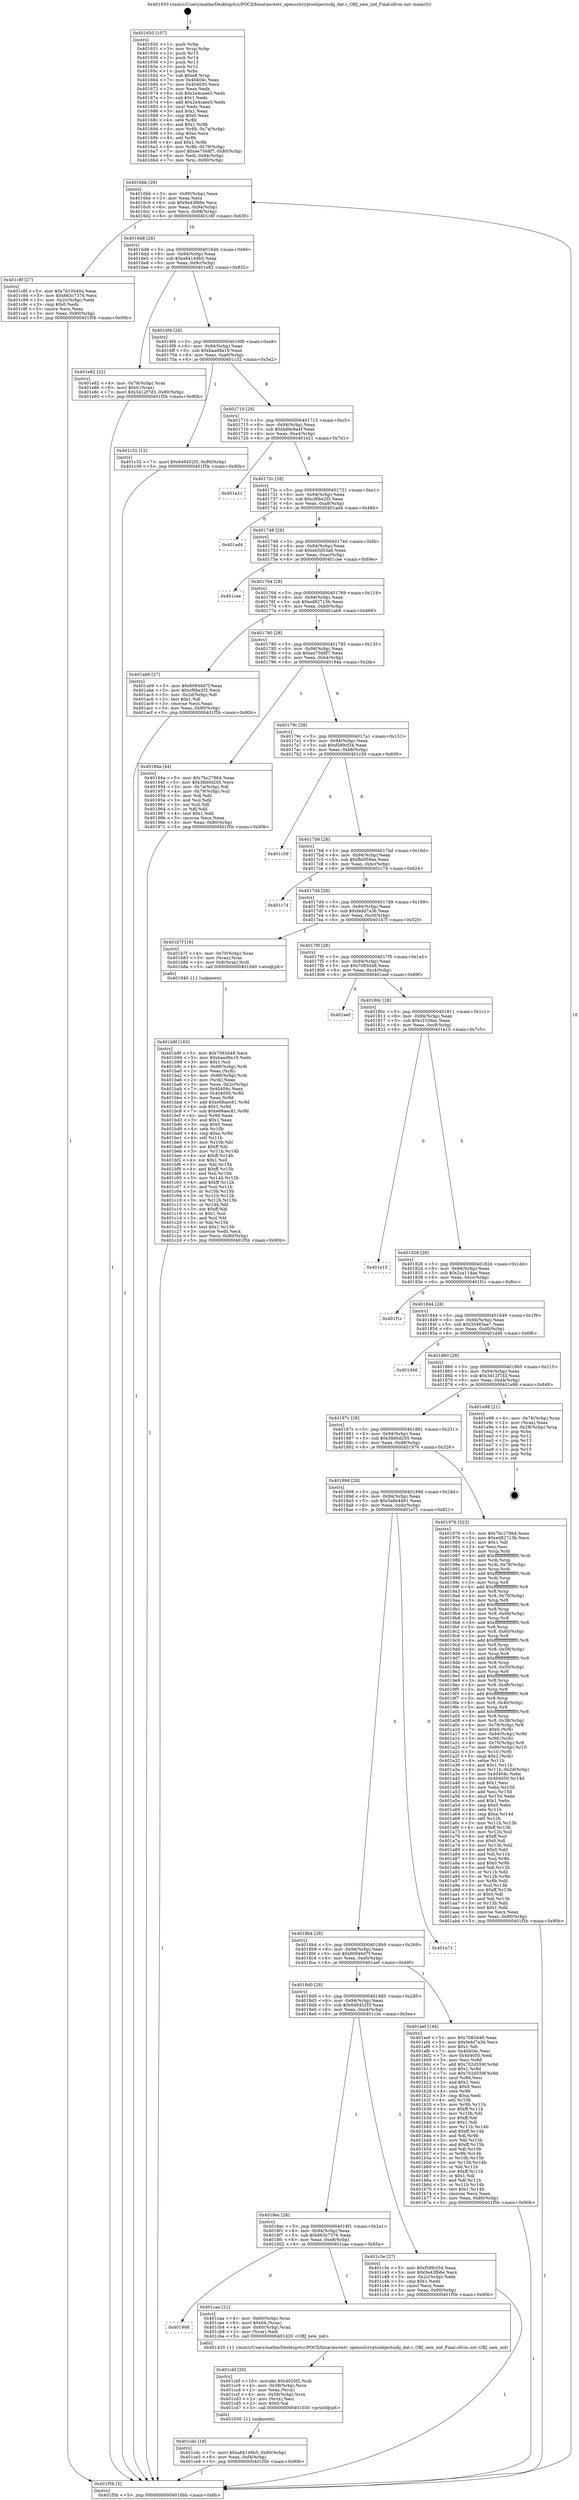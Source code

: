 digraph "0x401650" {
  label = "0x401650 (/mnt/c/Users/mathe/Desktop/tcc/POCII/binaries/extr_opensslcryptoobjectsobj_dat.c_OBJ_new_nid_Final-ollvm.out::main(0))"
  labelloc = "t"
  node[shape=record]

  Entry [label="",width=0.3,height=0.3,shape=circle,fillcolor=black,style=filled]
  "0x4016bb" [label="{
     0x4016bb [29]\l
     | [instrs]\l
     &nbsp;&nbsp;0x4016bb \<+3\>: mov -0x80(%rbp),%eax\l
     &nbsp;&nbsp;0x4016be \<+2\>: mov %eax,%ecx\l
     &nbsp;&nbsp;0x4016c0 \<+6\>: sub $0x9a43fb6e,%ecx\l
     &nbsp;&nbsp;0x4016c6 \<+6\>: mov %eax,-0x94(%rbp)\l
     &nbsp;&nbsp;0x4016cc \<+6\>: mov %ecx,-0x98(%rbp)\l
     &nbsp;&nbsp;0x4016d2 \<+6\>: je 0000000000401c8f \<main+0x63f\>\l
  }"]
  "0x401c8f" [label="{
     0x401c8f [27]\l
     | [instrs]\l
     &nbsp;&nbsp;0x401c8f \<+5\>: mov $0x7d10040a,%eax\l
     &nbsp;&nbsp;0x401c94 \<+5\>: mov $0x663c7376,%ecx\l
     &nbsp;&nbsp;0x401c99 \<+3\>: mov -0x2c(%rbp),%edx\l
     &nbsp;&nbsp;0x401c9c \<+3\>: cmp $0x0,%edx\l
     &nbsp;&nbsp;0x401c9f \<+3\>: cmove %ecx,%eax\l
     &nbsp;&nbsp;0x401ca2 \<+3\>: mov %eax,-0x80(%rbp)\l
     &nbsp;&nbsp;0x401ca5 \<+5\>: jmp 0000000000401f5b \<main+0x90b\>\l
  }"]
  "0x4016d8" [label="{
     0x4016d8 [28]\l
     | [instrs]\l
     &nbsp;&nbsp;0x4016d8 \<+5\>: jmp 00000000004016dd \<main+0x8d\>\l
     &nbsp;&nbsp;0x4016dd \<+6\>: mov -0x94(%rbp),%eax\l
     &nbsp;&nbsp;0x4016e3 \<+5\>: sub $0xa84149b5,%eax\l
     &nbsp;&nbsp;0x4016e8 \<+6\>: mov %eax,-0x9c(%rbp)\l
     &nbsp;&nbsp;0x4016ee \<+6\>: je 0000000000401e82 \<main+0x832\>\l
  }"]
  Exit [label="",width=0.3,height=0.3,shape=circle,fillcolor=black,style=filled,peripheries=2]
  "0x401e82" [label="{
     0x401e82 [22]\l
     | [instrs]\l
     &nbsp;&nbsp;0x401e82 \<+4\>: mov -0x78(%rbp),%rax\l
     &nbsp;&nbsp;0x401e86 \<+6\>: movl $0x0,(%rax)\l
     &nbsp;&nbsp;0x401e8c \<+7\>: movl $0x3412f7d3,-0x80(%rbp)\l
     &nbsp;&nbsp;0x401e93 \<+5\>: jmp 0000000000401f5b \<main+0x90b\>\l
  }"]
  "0x4016f4" [label="{
     0x4016f4 [28]\l
     | [instrs]\l
     &nbsp;&nbsp;0x4016f4 \<+5\>: jmp 00000000004016f9 \<main+0xa9\>\l
     &nbsp;&nbsp;0x4016f9 \<+6\>: mov -0x94(%rbp),%eax\l
     &nbsp;&nbsp;0x4016ff \<+5\>: sub $0xbaad9a19,%eax\l
     &nbsp;&nbsp;0x401704 \<+6\>: mov %eax,-0xa0(%rbp)\l
     &nbsp;&nbsp;0x40170a \<+6\>: je 0000000000401c32 \<main+0x5e2\>\l
  }"]
  "0x401cdc" [label="{
     0x401cdc [18]\l
     | [instrs]\l
     &nbsp;&nbsp;0x401cdc \<+7\>: movl $0xa84149b5,-0x80(%rbp)\l
     &nbsp;&nbsp;0x401ce3 \<+6\>: mov %eax,-0xf4(%rbp)\l
     &nbsp;&nbsp;0x401ce9 \<+5\>: jmp 0000000000401f5b \<main+0x90b\>\l
  }"]
  "0x401c32" [label="{
     0x401c32 [12]\l
     | [instrs]\l
     &nbsp;&nbsp;0x401c32 \<+7\>: movl $0x646452f3,-0x80(%rbp)\l
     &nbsp;&nbsp;0x401c39 \<+5\>: jmp 0000000000401f5b \<main+0x90b\>\l
  }"]
  "0x401710" [label="{
     0x401710 [28]\l
     | [instrs]\l
     &nbsp;&nbsp;0x401710 \<+5\>: jmp 0000000000401715 \<main+0xc5\>\l
     &nbsp;&nbsp;0x401715 \<+6\>: mov -0x94(%rbp),%eax\l
     &nbsp;&nbsp;0x40171b \<+5\>: sub $0xbddc9a4f,%eax\l
     &nbsp;&nbsp;0x401720 \<+6\>: mov %eax,-0xa4(%rbp)\l
     &nbsp;&nbsp;0x401726 \<+6\>: je 0000000000401e21 \<main+0x7d1\>\l
  }"]
  "0x401cbf" [label="{
     0x401cbf [29]\l
     | [instrs]\l
     &nbsp;&nbsp;0x401cbf \<+10\>: movabs $0x4020f2,%rdi\l
     &nbsp;&nbsp;0x401cc9 \<+4\>: mov -0x58(%rbp),%rcx\l
     &nbsp;&nbsp;0x401ccd \<+2\>: mov %eax,(%rcx)\l
     &nbsp;&nbsp;0x401ccf \<+4\>: mov -0x58(%rbp),%rcx\l
     &nbsp;&nbsp;0x401cd3 \<+2\>: mov (%rcx),%esi\l
     &nbsp;&nbsp;0x401cd5 \<+2\>: mov $0x0,%al\l
     &nbsp;&nbsp;0x401cd7 \<+5\>: call 0000000000401030 \<printf@plt\>\l
     | [calls]\l
     &nbsp;&nbsp;0x401030 \{1\} (unknown)\l
  }"]
  "0x401e21" [label="{
     0x401e21\l
  }", style=dashed]
  "0x40172c" [label="{
     0x40172c [28]\l
     | [instrs]\l
     &nbsp;&nbsp;0x40172c \<+5\>: jmp 0000000000401731 \<main+0xe1\>\l
     &nbsp;&nbsp;0x401731 \<+6\>: mov -0x94(%rbp),%eax\l
     &nbsp;&nbsp;0x401737 \<+5\>: sub $0xcf6be2f3,%eax\l
     &nbsp;&nbsp;0x40173c \<+6\>: mov %eax,-0xa8(%rbp)\l
     &nbsp;&nbsp;0x401742 \<+6\>: je 0000000000401ad4 \<main+0x484\>\l
  }"]
  "0x401908" [label="{
     0x401908\l
  }", style=dashed]
  "0x401ad4" [label="{
     0x401ad4\l
  }", style=dashed]
  "0x401748" [label="{
     0x401748 [28]\l
     | [instrs]\l
     &nbsp;&nbsp;0x401748 \<+5\>: jmp 000000000040174d \<main+0xfd\>\l
     &nbsp;&nbsp;0x40174d \<+6\>: mov -0x94(%rbp),%eax\l
     &nbsp;&nbsp;0x401753 \<+5\>: sub $0xeb5d53a6,%eax\l
     &nbsp;&nbsp;0x401758 \<+6\>: mov %eax,-0xac(%rbp)\l
     &nbsp;&nbsp;0x40175e \<+6\>: je 0000000000401cee \<main+0x69e\>\l
  }"]
  "0x401caa" [label="{
     0x401caa [21]\l
     | [instrs]\l
     &nbsp;&nbsp;0x401caa \<+4\>: mov -0x60(%rbp),%rax\l
     &nbsp;&nbsp;0x401cae \<+6\>: movl $0x64,(%rax)\l
     &nbsp;&nbsp;0x401cb4 \<+4\>: mov -0x60(%rbp),%rax\l
     &nbsp;&nbsp;0x401cb8 \<+2\>: mov (%rax),%edi\l
     &nbsp;&nbsp;0x401cba \<+5\>: call 0000000000401420 \<OBJ_new_nid\>\l
     | [calls]\l
     &nbsp;&nbsp;0x401420 \{1\} (/mnt/c/Users/mathe/Desktop/tcc/POCII/binaries/extr_opensslcryptoobjectsobj_dat.c_OBJ_new_nid_Final-ollvm.out::OBJ_new_nid)\l
  }"]
  "0x401cee" [label="{
     0x401cee\l
  }", style=dashed]
  "0x401764" [label="{
     0x401764 [28]\l
     | [instrs]\l
     &nbsp;&nbsp;0x401764 \<+5\>: jmp 0000000000401769 \<main+0x119\>\l
     &nbsp;&nbsp;0x401769 \<+6\>: mov -0x94(%rbp),%eax\l
     &nbsp;&nbsp;0x40176f \<+5\>: sub $0xed82713b,%eax\l
     &nbsp;&nbsp;0x401774 \<+6\>: mov %eax,-0xb0(%rbp)\l
     &nbsp;&nbsp;0x40177a \<+6\>: je 0000000000401ab9 \<main+0x469\>\l
  }"]
  "0x4018ec" [label="{
     0x4018ec [28]\l
     | [instrs]\l
     &nbsp;&nbsp;0x4018ec \<+5\>: jmp 00000000004018f1 \<main+0x2a1\>\l
     &nbsp;&nbsp;0x4018f1 \<+6\>: mov -0x94(%rbp),%eax\l
     &nbsp;&nbsp;0x4018f7 \<+5\>: sub $0x663c7376,%eax\l
     &nbsp;&nbsp;0x4018fc \<+6\>: mov %eax,-0xe8(%rbp)\l
     &nbsp;&nbsp;0x401902 \<+6\>: je 0000000000401caa \<main+0x65a\>\l
  }"]
  "0x401ab9" [label="{
     0x401ab9 [27]\l
     | [instrs]\l
     &nbsp;&nbsp;0x401ab9 \<+5\>: mov $0x60946d7f,%eax\l
     &nbsp;&nbsp;0x401abe \<+5\>: mov $0xcf6be2f3,%ecx\l
     &nbsp;&nbsp;0x401ac3 \<+3\>: mov -0x2d(%rbp),%dl\l
     &nbsp;&nbsp;0x401ac6 \<+3\>: test $0x1,%dl\l
     &nbsp;&nbsp;0x401ac9 \<+3\>: cmovne %ecx,%eax\l
     &nbsp;&nbsp;0x401acc \<+3\>: mov %eax,-0x80(%rbp)\l
     &nbsp;&nbsp;0x401acf \<+5\>: jmp 0000000000401f5b \<main+0x90b\>\l
  }"]
  "0x401780" [label="{
     0x401780 [28]\l
     | [instrs]\l
     &nbsp;&nbsp;0x401780 \<+5\>: jmp 0000000000401785 \<main+0x135\>\l
     &nbsp;&nbsp;0x401785 \<+6\>: mov -0x94(%rbp),%eax\l
     &nbsp;&nbsp;0x40178b \<+5\>: sub $0xee7568f7,%eax\l
     &nbsp;&nbsp;0x401790 \<+6\>: mov %eax,-0xb4(%rbp)\l
     &nbsp;&nbsp;0x401796 \<+6\>: je 000000000040194a \<main+0x2fa\>\l
  }"]
  "0x401c3e" [label="{
     0x401c3e [27]\l
     | [instrs]\l
     &nbsp;&nbsp;0x401c3e \<+5\>: mov $0xf589cf34,%eax\l
     &nbsp;&nbsp;0x401c43 \<+5\>: mov $0x9a43fb6e,%ecx\l
     &nbsp;&nbsp;0x401c48 \<+3\>: mov -0x2c(%rbp),%edx\l
     &nbsp;&nbsp;0x401c4b \<+3\>: cmp $0x1,%edx\l
     &nbsp;&nbsp;0x401c4e \<+3\>: cmovl %ecx,%eax\l
     &nbsp;&nbsp;0x401c51 \<+3\>: mov %eax,-0x80(%rbp)\l
     &nbsp;&nbsp;0x401c54 \<+5\>: jmp 0000000000401f5b \<main+0x90b\>\l
  }"]
  "0x40194a" [label="{
     0x40194a [44]\l
     | [instrs]\l
     &nbsp;&nbsp;0x40194a \<+5\>: mov $0x7bc27864,%eax\l
     &nbsp;&nbsp;0x40194f \<+5\>: mov $0x38d0d205,%ecx\l
     &nbsp;&nbsp;0x401954 \<+3\>: mov -0x7a(%rbp),%dl\l
     &nbsp;&nbsp;0x401957 \<+4\>: mov -0x79(%rbp),%sil\l
     &nbsp;&nbsp;0x40195b \<+3\>: mov %dl,%dil\l
     &nbsp;&nbsp;0x40195e \<+3\>: and %sil,%dil\l
     &nbsp;&nbsp;0x401961 \<+3\>: xor %sil,%dl\l
     &nbsp;&nbsp;0x401964 \<+3\>: or %dl,%dil\l
     &nbsp;&nbsp;0x401967 \<+4\>: test $0x1,%dil\l
     &nbsp;&nbsp;0x40196b \<+3\>: cmovne %ecx,%eax\l
     &nbsp;&nbsp;0x40196e \<+3\>: mov %eax,-0x80(%rbp)\l
     &nbsp;&nbsp;0x401971 \<+5\>: jmp 0000000000401f5b \<main+0x90b\>\l
  }"]
  "0x40179c" [label="{
     0x40179c [28]\l
     | [instrs]\l
     &nbsp;&nbsp;0x40179c \<+5\>: jmp 00000000004017a1 \<main+0x151\>\l
     &nbsp;&nbsp;0x4017a1 \<+6\>: mov -0x94(%rbp),%eax\l
     &nbsp;&nbsp;0x4017a7 \<+5\>: sub $0xf589cf34,%eax\l
     &nbsp;&nbsp;0x4017ac \<+6\>: mov %eax,-0xb8(%rbp)\l
     &nbsp;&nbsp;0x4017b2 \<+6\>: je 0000000000401c59 \<main+0x609\>\l
  }"]
  "0x401f5b" [label="{
     0x401f5b [5]\l
     | [instrs]\l
     &nbsp;&nbsp;0x401f5b \<+5\>: jmp 00000000004016bb \<main+0x6b\>\l
  }"]
  "0x401650" [label="{
     0x401650 [107]\l
     | [instrs]\l
     &nbsp;&nbsp;0x401650 \<+1\>: push %rbp\l
     &nbsp;&nbsp;0x401651 \<+3\>: mov %rsp,%rbp\l
     &nbsp;&nbsp;0x401654 \<+2\>: push %r15\l
     &nbsp;&nbsp;0x401656 \<+2\>: push %r14\l
     &nbsp;&nbsp;0x401658 \<+2\>: push %r13\l
     &nbsp;&nbsp;0x40165a \<+2\>: push %r12\l
     &nbsp;&nbsp;0x40165c \<+1\>: push %rbx\l
     &nbsp;&nbsp;0x40165d \<+7\>: sub $0xe8,%rsp\l
     &nbsp;&nbsp;0x401664 \<+7\>: mov 0x40404c,%eax\l
     &nbsp;&nbsp;0x40166b \<+7\>: mov 0x404050,%ecx\l
     &nbsp;&nbsp;0x401672 \<+2\>: mov %eax,%edx\l
     &nbsp;&nbsp;0x401674 \<+6\>: sub $0x2e4caee3,%edx\l
     &nbsp;&nbsp;0x40167a \<+3\>: sub $0x1,%edx\l
     &nbsp;&nbsp;0x40167d \<+6\>: add $0x2e4caee3,%edx\l
     &nbsp;&nbsp;0x401683 \<+3\>: imul %edx,%eax\l
     &nbsp;&nbsp;0x401686 \<+3\>: and $0x1,%eax\l
     &nbsp;&nbsp;0x401689 \<+3\>: cmp $0x0,%eax\l
     &nbsp;&nbsp;0x40168c \<+4\>: sete %r8b\l
     &nbsp;&nbsp;0x401690 \<+4\>: and $0x1,%r8b\l
     &nbsp;&nbsp;0x401694 \<+4\>: mov %r8b,-0x7a(%rbp)\l
     &nbsp;&nbsp;0x401698 \<+3\>: cmp $0xa,%ecx\l
     &nbsp;&nbsp;0x40169b \<+4\>: setl %r8b\l
     &nbsp;&nbsp;0x40169f \<+4\>: and $0x1,%r8b\l
     &nbsp;&nbsp;0x4016a3 \<+4\>: mov %r8b,-0x79(%rbp)\l
     &nbsp;&nbsp;0x4016a7 \<+7\>: movl $0xee7568f7,-0x80(%rbp)\l
     &nbsp;&nbsp;0x4016ae \<+6\>: mov %edi,-0x84(%rbp)\l
     &nbsp;&nbsp;0x4016b4 \<+7\>: mov %rsi,-0x90(%rbp)\l
  }"]
  "0x401b8f" [label="{
     0x401b8f [163]\l
     | [instrs]\l
     &nbsp;&nbsp;0x401b8f \<+5\>: mov $0x7083d48,%ecx\l
     &nbsp;&nbsp;0x401b94 \<+5\>: mov $0xbaad9a19,%edx\l
     &nbsp;&nbsp;0x401b99 \<+3\>: mov $0x1,%sil\l
     &nbsp;&nbsp;0x401b9c \<+4\>: mov -0x68(%rbp),%rdi\l
     &nbsp;&nbsp;0x401ba0 \<+2\>: mov %eax,(%rdi)\l
     &nbsp;&nbsp;0x401ba2 \<+4\>: mov -0x68(%rbp),%rdi\l
     &nbsp;&nbsp;0x401ba6 \<+2\>: mov (%rdi),%eax\l
     &nbsp;&nbsp;0x401ba8 \<+3\>: mov %eax,-0x2c(%rbp)\l
     &nbsp;&nbsp;0x401bab \<+7\>: mov 0x40404c,%eax\l
     &nbsp;&nbsp;0x401bb2 \<+8\>: mov 0x404050,%r8d\l
     &nbsp;&nbsp;0x401bba \<+3\>: mov %eax,%r9d\l
     &nbsp;&nbsp;0x401bbd \<+7\>: add $0xe68aec81,%r9d\l
     &nbsp;&nbsp;0x401bc4 \<+4\>: sub $0x1,%r9d\l
     &nbsp;&nbsp;0x401bc8 \<+7\>: sub $0xe68aec81,%r9d\l
     &nbsp;&nbsp;0x401bcf \<+4\>: imul %r9d,%eax\l
     &nbsp;&nbsp;0x401bd3 \<+3\>: and $0x1,%eax\l
     &nbsp;&nbsp;0x401bd6 \<+3\>: cmp $0x0,%eax\l
     &nbsp;&nbsp;0x401bd9 \<+4\>: sete %r10b\l
     &nbsp;&nbsp;0x401bdd \<+4\>: cmp $0xa,%r8d\l
     &nbsp;&nbsp;0x401be1 \<+4\>: setl %r11b\l
     &nbsp;&nbsp;0x401be5 \<+3\>: mov %r10b,%bl\l
     &nbsp;&nbsp;0x401be8 \<+3\>: xor $0xff,%bl\l
     &nbsp;&nbsp;0x401beb \<+3\>: mov %r11b,%r14b\l
     &nbsp;&nbsp;0x401bee \<+4\>: xor $0xff,%r14b\l
     &nbsp;&nbsp;0x401bf2 \<+4\>: xor $0x1,%sil\l
     &nbsp;&nbsp;0x401bf6 \<+3\>: mov %bl,%r15b\l
     &nbsp;&nbsp;0x401bf9 \<+4\>: and $0xff,%r15b\l
     &nbsp;&nbsp;0x401bfd \<+3\>: and %sil,%r10b\l
     &nbsp;&nbsp;0x401c00 \<+3\>: mov %r14b,%r12b\l
     &nbsp;&nbsp;0x401c03 \<+4\>: and $0xff,%r12b\l
     &nbsp;&nbsp;0x401c07 \<+3\>: and %sil,%r11b\l
     &nbsp;&nbsp;0x401c0a \<+3\>: or %r10b,%r15b\l
     &nbsp;&nbsp;0x401c0d \<+3\>: or %r11b,%r12b\l
     &nbsp;&nbsp;0x401c10 \<+3\>: xor %r12b,%r15b\l
     &nbsp;&nbsp;0x401c13 \<+3\>: or %r14b,%bl\l
     &nbsp;&nbsp;0x401c16 \<+3\>: xor $0xff,%bl\l
     &nbsp;&nbsp;0x401c19 \<+4\>: or $0x1,%sil\l
     &nbsp;&nbsp;0x401c1d \<+3\>: and %sil,%bl\l
     &nbsp;&nbsp;0x401c20 \<+3\>: or %bl,%r15b\l
     &nbsp;&nbsp;0x401c23 \<+4\>: test $0x1,%r15b\l
     &nbsp;&nbsp;0x401c27 \<+3\>: cmovne %edx,%ecx\l
     &nbsp;&nbsp;0x401c2a \<+3\>: mov %ecx,-0x80(%rbp)\l
     &nbsp;&nbsp;0x401c2d \<+5\>: jmp 0000000000401f5b \<main+0x90b\>\l
  }"]
  "0x401c59" [label="{
     0x401c59\l
  }", style=dashed]
  "0x4017b8" [label="{
     0x4017b8 [28]\l
     | [instrs]\l
     &nbsp;&nbsp;0x4017b8 \<+5\>: jmp 00000000004017bd \<main+0x16d\>\l
     &nbsp;&nbsp;0x4017bd \<+6\>: mov -0x94(%rbp),%eax\l
     &nbsp;&nbsp;0x4017c3 \<+5\>: sub $0xfb0f59ae,%eax\l
     &nbsp;&nbsp;0x4017c8 \<+6\>: mov %eax,-0xbc(%rbp)\l
     &nbsp;&nbsp;0x4017ce \<+6\>: je 0000000000401c74 \<main+0x624\>\l
  }"]
  "0x4018d0" [label="{
     0x4018d0 [28]\l
     | [instrs]\l
     &nbsp;&nbsp;0x4018d0 \<+5\>: jmp 00000000004018d5 \<main+0x285\>\l
     &nbsp;&nbsp;0x4018d5 \<+6\>: mov -0x94(%rbp),%eax\l
     &nbsp;&nbsp;0x4018db \<+5\>: sub $0x646452f3,%eax\l
     &nbsp;&nbsp;0x4018e0 \<+6\>: mov %eax,-0xe4(%rbp)\l
     &nbsp;&nbsp;0x4018e6 \<+6\>: je 0000000000401c3e \<main+0x5ee\>\l
  }"]
  "0x401c74" [label="{
     0x401c74\l
  }", style=dashed]
  "0x4017d4" [label="{
     0x4017d4 [28]\l
     | [instrs]\l
     &nbsp;&nbsp;0x4017d4 \<+5\>: jmp 00000000004017d9 \<main+0x189\>\l
     &nbsp;&nbsp;0x4017d9 \<+6\>: mov -0x94(%rbp),%eax\l
     &nbsp;&nbsp;0x4017df \<+5\>: sub $0xfedd7a36,%eax\l
     &nbsp;&nbsp;0x4017e4 \<+6\>: mov %eax,-0xc0(%rbp)\l
     &nbsp;&nbsp;0x4017ea \<+6\>: je 0000000000401b7f \<main+0x52f\>\l
  }"]
  "0x401aef" [label="{
     0x401aef [144]\l
     | [instrs]\l
     &nbsp;&nbsp;0x401aef \<+5\>: mov $0x7083d48,%eax\l
     &nbsp;&nbsp;0x401af4 \<+5\>: mov $0xfedd7a36,%ecx\l
     &nbsp;&nbsp;0x401af9 \<+2\>: mov $0x1,%dl\l
     &nbsp;&nbsp;0x401afb \<+7\>: mov 0x40404c,%esi\l
     &nbsp;&nbsp;0x401b02 \<+7\>: mov 0x404050,%edi\l
     &nbsp;&nbsp;0x401b09 \<+3\>: mov %esi,%r8d\l
     &nbsp;&nbsp;0x401b0c \<+7\>: add $0x702d559f,%r8d\l
     &nbsp;&nbsp;0x401b13 \<+4\>: sub $0x1,%r8d\l
     &nbsp;&nbsp;0x401b17 \<+7\>: sub $0x702d559f,%r8d\l
     &nbsp;&nbsp;0x401b1e \<+4\>: imul %r8d,%esi\l
     &nbsp;&nbsp;0x401b22 \<+3\>: and $0x1,%esi\l
     &nbsp;&nbsp;0x401b25 \<+3\>: cmp $0x0,%esi\l
     &nbsp;&nbsp;0x401b28 \<+4\>: sete %r9b\l
     &nbsp;&nbsp;0x401b2c \<+3\>: cmp $0xa,%edi\l
     &nbsp;&nbsp;0x401b2f \<+4\>: setl %r10b\l
     &nbsp;&nbsp;0x401b33 \<+3\>: mov %r9b,%r11b\l
     &nbsp;&nbsp;0x401b36 \<+4\>: xor $0xff,%r11b\l
     &nbsp;&nbsp;0x401b3a \<+3\>: mov %r10b,%bl\l
     &nbsp;&nbsp;0x401b3d \<+3\>: xor $0xff,%bl\l
     &nbsp;&nbsp;0x401b40 \<+3\>: xor $0x1,%dl\l
     &nbsp;&nbsp;0x401b43 \<+3\>: mov %r11b,%r14b\l
     &nbsp;&nbsp;0x401b46 \<+4\>: and $0xff,%r14b\l
     &nbsp;&nbsp;0x401b4a \<+3\>: and %dl,%r9b\l
     &nbsp;&nbsp;0x401b4d \<+3\>: mov %bl,%r15b\l
     &nbsp;&nbsp;0x401b50 \<+4\>: and $0xff,%r15b\l
     &nbsp;&nbsp;0x401b54 \<+3\>: and %dl,%r10b\l
     &nbsp;&nbsp;0x401b57 \<+3\>: or %r9b,%r14b\l
     &nbsp;&nbsp;0x401b5a \<+3\>: or %r10b,%r15b\l
     &nbsp;&nbsp;0x401b5d \<+3\>: xor %r15b,%r14b\l
     &nbsp;&nbsp;0x401b60 \<+3\>: or %bl,%r11b\l
     &nbsp;&nbsp;0x401b63 \<+4\>: xor $0xff,%r11b\l
     &nbsp;&nbsp;0x401b67 \<+3\>: or $0x1,%dl\l
     &nbsp;&nbsp;0x401b6a \<+3\>: and %dl,%r11b\l
     &nbsp;&nbsp;0x401b6d \<+3\>: or %r11b,%r14b\l
     &nbsp;&nbsp;0x401b70 \<+4\>: test $0x1,%r14b\l
     &nbsp;&nbsp;0x401b74 \<+3\>: cmovne %ecx,%eax\l
     &nbsp;&nbsp;0x401b77 \<+3\>: mov %eax,-0x80(%rbp)\l
     &nbsp;&nbsp;0x401b7a \<+5\>: jmp 0000000000401f5b \<main+0x90b\>\l
  }"]
  "0x401b7f" [label="{
     0x401b7f [16]\l
     | [instrs]\l
     &nbsp;&nbsp;0x401b7f \<+4\>: mov -0x70(%rbp),%rax\l
     &nbsp;&nbsp;0x401b83 \<+3\>: mov (%rax),%rax\l
     &nbsp;&nbsp;0x401b86 \<+4\>: mov 0x8(%rax),%rdi\l
     &nbsp;&nbsp;0x401b8a \<+5\>: call 0000000000401040 \<atoi@plt\>\l
     | [calls]\l
     &nbsp;&nbsp;0x401040 \{1\} (unknown)\l
  }"]
  "0x4017f0" [label="{
     0x4017f0 [28]\l
     | [instrs]\l
     &nbsp;&nbsp;0x4017f0 \<+5\>: jmp 00000000004017f5 \<main+0x1a5\>\l
     &nbsp;&nbsp;0x4017f5 \<+6\>: mov -0x94(%rbp),%eax\l
     &nbsp;&nbsp;0x4017fb \<+5\>: sub $0x7083d48,%eax\l
     &nbsp;&nbsp;0x401800 \<+6\>: mov %eax,-0xc4(%rbp)\l
     &nbsp;&nbsp;0x401806 \<+6\>: je 0000000000401eef \<main+0x89f\>\l
  }"]
  "0x4018b4" [label="{
     0x4018b4 [28]\l
     | [instrs]\l
     &nbsp;&nbsp;0x4018b4 \<+5\>: jmp 00000000004018b9 \<main+0x269\>\l
     &nbsp;&nbsp;0x4018b9 \<+6\>: mov -0x94(%rbp),%eax\l
     &nbsp;&nbsp;0x4018bf \<+5\>: sub $0x60946d7f,%eax\l
     &nbsp;&nbsp;0x4018c4 \<+6\>: mov %eax,-0xe0(%rbp)\l
     &nbsp;&nbsp;0x4018ca \<+6\>: je 0000000000401aef \<main+0x49f\>\l
  }"]
  "0x401eef" [label="{
     0x401eef\l
  }", style=dashed]
  "0x40180c" [label="{
     0x40180c [28]\l
     | [instrs]\l
     &nbsp;&nbsp;0x40180c \<+5\>: jmp 0000000000401811 \<main+0x1c1\>\l
     &nbsp;&nbsp;0x401811 \<+6\>: mov -0x94(%rbp),%eax\l
     &nbsp;&nbsp;0x401817 \<+5\>: sub $0xc210dac,%eax\l
     &nbsp;&nbsp;0x40181c \<+6\>: mov %eax,-0xc8(%rbp)\l
     &nbsp;&nbsp;0x401822 \<+6\>: je 0000000000401e15 \<main+0x7c5\>\l
  }"]
  "0x401e71" [label="{
     0x401e71\l
  }", style=dashed]
  "0x401e15" [label="{
     0x401e15\l
  }", style=dashed]
  "0x401828" [label="{
     0x401828 [28]\l
     | [instrs]\l
     &nbsp;&nbsp;0x401828 \<+5\>: jmp 000000000040182d \<main+0x1dd\>\l
     &nbsp;&nbsp;0x40182d \<+6\>: mov -0x94(%rbp),%eax\l
     &nbsp;&nbsp;0x401833 \<+5\>: sub $0x2ca114ae,%eax\l
     &nbsp;&nbsp;0x401838 \<+6\>: mov %eax,-0xcc(%rbp)\l
     &nbsp;&nbsp;0x40183e \<+6\>: je 0000000000401f1c \<main+0x8cc\>\l
  }"]
  "0x401898" [label="{
     0x401898 [28]\l
     | [instrs]\l
     &nbsp;&nbsp;0x401898 \<+5\>: jmp 000000000040189d \<main+0x24d\>\l
     &nbsp;&nbsp;0x40189d \<+6\>: mov -0x94(%rbp),%eax\l
     &nbsp;&nbsp;0x4018a3 \<+5\>: sub $0x5a8e4491,%eax\l
     &nbsp;&nbsp;0x4018a8 \<+6\>: mov %eax,-0xdc(%rbp)\l
     &nbsp;&nbsp;0x4018ae \<+6\>: je 0000000000401e71 \<main+0x821\>\l
  }"]
  "0x401f1c" [label="{
     0x401f1c\l
  }", style=dashed]
  "0x401844" [label="{
     0x401844 [28]\l
     | [instrs]\l
     &nbsp;&nbsp;0x401844 \<+5\>: jmp 0000000000401849 \<main+0x1f9\>\l
     &nbsp;&nbsp;0x401849 \<+6\>: mov -0x94(%rbp),%eax\l
     &nbsp;&nbsp;0x40184f \<+5\>: sub $0x30465ee7,%eax\l
     &nbsp;&nbsp;0x401854 \<+6\>: mov %eax,-0xd0(%rbp)\l
     &nbsp;&nbsp;0x40185a \<+6\>: je 0000000000401d46 \<main+0x6f6\>\l
  }"]
  "0x401976" [label="{
     0x401976 [323]\l
     | [instrs]\l
     &nbsp;&nbsp;0x401976 \<+5\>: mov $0x7bc27864,%eax\l
     &nbsp;&nbsp;0x40197b \<+5\>: mov $0xed82713b,%ecx\l
     &nbsp;&nbsp;0x401980 \<+2\>: mov $0x1,%dl\l
     &nbsp;&nbsp;0x401982 \<+2\>: xor %esi,%esi\l
     &nbsp;&nbsp;0x401984 \<+3\>: mov %rsp,%rdi\l
     &nbsp;&nbsp;0x401987 \<+4\>: add $0xfffffffffffffff0,%rdi\l
     &nbsp;&nbsp;0x40198b \<+3\>: mov %rdi,%rsp\l
     &nbsp;&nbsp;0x40198e \<+4\>: mov %rdi,-0x78(%rbp)\l
     &nbsp;&nbsp;0x401992 \<+3\>: mov %rsp,%rdi\l
     &nbsp;&nbsp;0x401995 \<+4\>: add $0xfffffffffffffff0,%rdi\l
     &nbsp;&nbsp;0x401999 \<+3\>: mov %rdi,%rsp\l
     &nbsp;&nbsp;0x40199c \<+3\>: mov %rsp,%r8\l
     &nbsp;&nbsp;0x40199f \<+4\>: add $0xfffffffffffffff0,%r8\l
     &nbsp;&nbsp;0x4019a3 \<+3\>: mov %r8,%rsp\l
     &nbsp;&nbsp;0x4019a6 \<+4\>: mov %r8,-0x70(%rbp)\l
     &nbsp;&nbsp;0x4019aa \<+3\>: mov %rsp,%r8\l
     &nbsp;&nbsp;0x4019ad \<+4\>: add $0xfffffffffffffff0,%r8\l
     &nbsp;&nbsp;0x4019b1 \<+3\>: mov %r8,%rsp\l
     &nbsp;&nbsp;0x4019b4 \<+4\>: mov %r8,-0x68(%rbp)\l
     &nbsp;&nbsp;0x4019b8 \<+3\>: mov %rsp,%r8\l
     &nbsp;&nbsp;0x4019bb \<+4\>: add $0xfffffffffffffff0,%r8\l
     &nbsp;&nbsp;0x4019bf \<+3\>: mov %r8,%rsp\l
     &nbsp;&nbsp;0x4019c2 \<+4\>: mov %r8,-0x60(%rbp)\l
     &nbsp;&nbsp;0x4019c6 \<+3\>: mov %rsp,%r8\l
     &nbsp;&nbsp;0x4019c9 \<+4\>: add $0xfffffffffffffff0,%r8\l
     &nbsp;&nbsp;0x4019cd \<+3\>: mov %r8,%rsp\l
     &nbsp;&nbsp;0x4019d0 \<+4\>: mov %r8,-0x58(%rbp)\l
     &nbsp;&nbsp;0x4019d4 \<+3\>: mov %rsp,%r8\l
     &nbsp;&nbsp;0x4019d7 \<+4\>: add $0xfffffffffffffff0,%r8\l
     &nbsp;&nbsp;0x4019db \<+3\>: mov %r8,%rsp\l
     &nbsp;&nbsp;0x4019de \<+4\>: mov %r8,-0x50(%rbp)\l
     &nbsp;&nbsp;0x4019e2 \<+3\>: mov %rsp,%r8\l
     &nbsp;&nbsp;0x4019e5 \<+4\>: add $0xfffffffffffffff0,%r8\l
     &nbsp;&nbsp;0x4019e9 \<+3\>: mov %r8,%rsp\l
     &nbsp;&nbsp;0x4019ec \<+4\>: mov %r8,-0x48(%rbp)\l
     &nbsp;&nbsp;0x4019f0 \<+3\>: mov %rsp,%r8\l
     &nbsp;&nbsp;0x4019f3 \<+4\>: add $0xfffffffffffffff0,%r8\l
     &nbsp;&nbsp;0x4019f7 \<+3\>: mov %r8,%rsp\l
     &nbsp;&nbsp;0x4019fa \<+4\>: mov %r8,-0x40(%rbp)\l
     &nbsp;&nbsp;0x4019fe \<+3\>: mov %rsp,%r8\l
     &nbsp;&nbsp;0x401a01 \<+4\>: add $0xfffffffffffffff0,%r8\l
     &nbsp;&nbsp;0x401a05 \<+3\>: mov %r8,%rsp\l
     &nbsp;&nbsp;0x401a08 \<+4\>: mov %r8,-0x38(%rbp)\l
     &nbsp;&nbsp;0x401a0c \<+4\>: mov -0x78(%rbp),%r8\l
     &nbsp;&nbsp;0x401a10 \<+7\>: movl $0x0,(%r8)\l
     &nbsp;&nbsp;0x401a17 \<+7\>: mov -0x84(%rbp),%r9d\l
     &nbsp;&nbsp;0x401a1e \<+3\>: mov %r9d,(%rdi)\l
     &nbsp;&nbsp;0x401a21 \<+4\>: mov -0x70(%rbp),%r8\l
     &nbsp;&nbsp;0x401a25 \<+7\>: mov -0x90(%rbp),%r10\l
     &nbsp;&nbsp;0x401a2c \<+3\>: mov %r10,(%r8)\l
     &nbsp;&nbsp;0x401a2f \<+3\>: cmpl $0x2,(%rdi)\l
     &nbsp;&nbsp;0x401a32 \<+4\>: setne %r11b\l
     &nbsp;&nbsp;0x401a36 \<+4\>: and $0x1,%r11b\l
     &nbsp;&nbsp;0x401a3a \<+4\>: mov %r11b,-0x2d(%rbp)\l
     &nbsp;&nbsp;0x401a3e \<+7\>: mov 0x40404c,%ebx\l
     &nbsp;&nbsp;0x401a45 \<+8\>: mov 0x404050,%r14d\l
     &nbsp;&nbsp;0x401a4d \<+3\>: sub $0x1,%esi\l
     &nbsp;&nbsp;0x401a50 \<+3\>: mov %ebx,%r15d\l
     &nbsp;&nbsp;0x401a53 \<+3\>: add %esi,%r15d\l
     &nbsp;&nbsp;0x401a56 \<+4\>: imul %r15d,%ebx\l
     &nbsp;&nbsp;0x401a5a \<+3\>: and $0x1,%ebx\l
     &nbsp;&nbsp;0x401a5d \<+3\>: cmp $0x0,%ebx\l
     &nbsp;&nbsp;0x401a60 \<+4\>: sete %r11b\l
     &nbsp;&nbsp;0x401a64 \<+4\>: cmp $0xa,%r14d\l
     &nbsp;&nbsp;0x401a68 \<+4\>: setl %r12b\l
     &nbsp;&nbsp;0x401a6c \<+3\>: mov %r11b,%r13b\l
     &nbsp;&nbsp;0x401a6f \<+4\>: xor $0xff,%r13b\l
     &nbsp;&nbsp;0x401a73 \<+3\>: mov %r12b,%sil\l
     &nbsp;&nbsp;0x401a76 \<+4\>: xor $0xff,%sil\l
     &nbsp;&nbsp;0x401a7a \<+3\>: xor $0x0,%dl\l
     &nbsp;&nbsp;0x401a7d \<+3\>: mov %r13b,%dil\l
     &nbsp;&nbsp;0x401a80 \<+4\>: and $0x0,%dil\l
     &nbsp;&nbsp;0x401a84 \<+3\>: and %dl,%r11b\l
     &nbsp;&nbsp;0x401a87 \<+3\>: mov %sil,%r8b\l
     &nbsp;&nbsp;0x401a8a \<+4\>: and $0x0,%r8b\l
     &nbsp;&nbsp;0x401a8e \<+3\>: and %dl,%r12b\l
     &nbsp;&nbsp;0x401a91 \<+3\>: or %r11b,%dil\l
     &nbsp;&nbsp;0x401a94 \<+3\>: or %r12b,%r8b\l
     &nbsp;&nbsp;0x401a97 \<+3\>: xor %r8b,%dil\l
     &nbsp;&nbsp;0x401a9a \<+3\>: or %sil,%r13b\l
     &nbsp;&nbsp;0x401a9d \<+4\>: xor $0xff,%r13b\l
     &nbsp;&nbsp;0x401aa1 \<+3\>: or $0x0,%dl\l
     &nbsp;&nbsp;0x401aa4 \<+3\>: and %dl,%r13b\l
     &nbsp;&nbsp;0x401aa7 \<+3\>: or %r13b,%dil\l
     &nbsp;&nbsp;0x401aaa \<+4\>: test $0x1,%dil\l
     &nbsp;&nbsp;0x401aae \<+3\>: cmovne %ecx,%eax\l
     &nbsp;&nbsp;0x401ab1 \<+3\>: mov %eax,-0x80(%rbp)\l
     &nbsp;&nbsp;0x401ab4 \<+5\>: jmp 0000000000401f5b \<main+0x90b\>\l
  }"]
  "0x401d46" [label="{
     0x401d46\l
  }", style=dashed]
  "0x401860" [label="{
     0x401860 [28]\l
     | [instrs]\l
     &nbsp;&nbsp;0x401860 \<+5\>: jmp 0000000000401865 \<main+0x215\>\l
     &nbsp;&nbsp;0x401865 \<+6\>: mov -0x94(%rbp),%eax\l
     &nbsp;&nbsp;0x40186b \<+5\>: sub $0x3412f7d3,%eax\l
     &nbsp;&nbsp;0x401870 \<+6\>: mov %eax,-0xd4(%rbp)\l
     &nbsp;&nbsp;0x401876 \<+6\>: je 0000000000401e98 \<main+0x848\>\l
  }"]
  "0x40187c" [label="{
     0x40187c [28]\l
     | [instrs]\l
     &nbsp;&nbsp;0x40187c \<+5\>: jmp 0000000000401881 \<main+0x231\>\l
     &nbsp;&nbsp;0x401881 \<+6\>: mov -0x94(%rbp),%eax\l
     &nbsp;&nbsp;0x401887 \<+5\>: sub $0x38d0d205,%eax\l
     &nbsp;&nbsp;0x40188c \<+6\>: mov %eax,-0xd8(%rbp)\l
     &nbsp;&nbsp;0x401892 \<+6\>: je 0000000000401976 \<main+0x326\>\l
  }"]
  "0x401e98" [label="{
     0x401e98 [21]\l
     | [instrs]\l
     &nbsp;&nbsp;0x401e98 \<+4\>: mov -0x78(%rbp),%rax\l
     &nbsp;&nbsp;0x401e9c \<+2\>: mov (%rax),%eax\l
     &nbsp;&nbsp;0x401e9e \<+4\>: lea -0x28(%rbp),%rsp\l
     &nbsp;&nbsp;0x401ea2 \<+1\>: pop %rbx\l
     &nbsp;&nbsp;0x401ea3 \<+2\>: pop %r12\l
     &nbsp;&nbsp;0x401ea5 \<+2\>: pop %r13\l
     &nbsp;&nbsp;0x401ea7 \<+2\>: pop %r14\l
     &nbsp;&nbsp;0x401ea9 \<+2\>: pop %r15\l
     &nbsp;&nbsp;0x401eab \<+1\>: pop %rbp\l
     &nbsp;&nbsp;0x401eac \<+1\>: ret\l
  }"]
  Entry -> "0x401650" [label=" 1"]
  "0x4016bb" -> "0x401c8f" [label=" 1"]
  "0x4016bb" -> "0x4016d8" [label=" 10"]
  "0x401e98" -> Exit [label=" 1"]
  "0x4016d8" -> "0x401e82" [label=" 1"]
  "0x4016d8" -> "0x4016f4" [label=" 9"]
  "0x401e82" -> "0x401f5b" [label=" 1"]
  "0x4016f4" -> "0x401c32" [label=" 1"]
  "0x4016f4" -> "0x401710" [label=" 8"]
  "0x401cdc" -> "0x401f5b" [label=" 1"]
  "0x401710" -> "0x401e21" [label=" 0"]
  "0x401710" -> "0x40172c" [label=" 8"]
  "0x401cbf" -> "0x401cdc" [label=" 1"]
  "0x40172c" -> "0x401ad4" [label=" 0"]
  "0x40172c" -> "0x401748" [label=" 8"]
  "0x401caa" -> "0x401cbf" [label=" 1"]
  "0x401748" -> "0x401cee" [label=" 0"]
  "0x401748" -> "0x401764" [label=" 8"]
  "0x4018ec" -> "0x401908" [label=" 0"]
  "0x401764" -> "0x401ab9" [label=" 1"]
  "0x401764" -> "0x401780" [label=" 7"]
  "0x4018ec" -> "0x401caa" [label=" 1"]
  "0x401780" -> "0x40194a" [label=" 1"]
  "0x401780" -> "0x40179c" [label=" 6"]
  "0x40194a" -> "0x401f5b" [label=" 1"]
  "0x401650" -> "0x4016bb" [label=" 1"]
  "0x401f5b" -> "0x4016bb" [label=" 10"]
  "0x401c8f" -> "0x401f5b" [label=" 1"]
  "0x40179c" -> "0x401c59" [label=" 0"]
  "0x40179c" -> "0x4017b8" [label=" 6"]
  "0x4018d0" -> "0x4018ec" [label=" 1"]
  "0x4017b8" -> "0x401c74" [label=" 0"]
  "0x4017b8" -> "0x4017d4" [label=" 6"]
  "0x4018d0" -> "0x401c3e" [label=" 1"]
  "0x4017d4" -> "0x401b7f" [label=" 1"]
  "0x4017d4" -> "0x4017f0" [label=" 5"]
  "0x401c3e" -> "0x401f5b" [label=" 1"]
  "0x4017f0" -> "0x401eef" [label=" 0"]
  "0x4017f0" -> "0x40180c" [label=" 5"]
  "0x401b8f" -> "0x401f5b" [label=" 1"]
  "0x40180c" -> "0x401e15" [label=" 0"]
  "0x40180c" -> "0x401828" [label=" 5"]
  "0x401b7f" -> "0x401b8f" [label=" 1"]
  "0x401828" -> "0x401f1c" [label=" 0"]
  "0x401828" -> "0x401844" [label=" 5"]
  "0x4018b4" -> "0x401aef" [label=" 1"]
  "0x401844" -> "0x401d46" [label=" 0"]
  "0x401844" -> "0x401860" [label=" 5"]
  "0x401c32" -> "0x401f5b" [label=" 1"]
  "0x401860" -> "0x401e98" [label=" 1"]
  "0x401860" -> "0x40187c" [label=" 4"]
  "0x401898" -> "0x4018b4" [label=" 3"]
  "0x40187c" -> "0x401976" [label=" 1"]
  "0x40187c" -> "0x401898" [label=" 3"]
  "0x4018b4" -> "0x4018d0" [label=" 2"]
  "0x401976" -> "0x401f5b" [label=" 1"]
  "0x401ab9" -> "0x401f5b" [label=" 1"]
  "0x401aef" -> "0x401f5b" [label=" 1"]
  "0x401898" -> "0x401e71" [label=" 0"]
}
